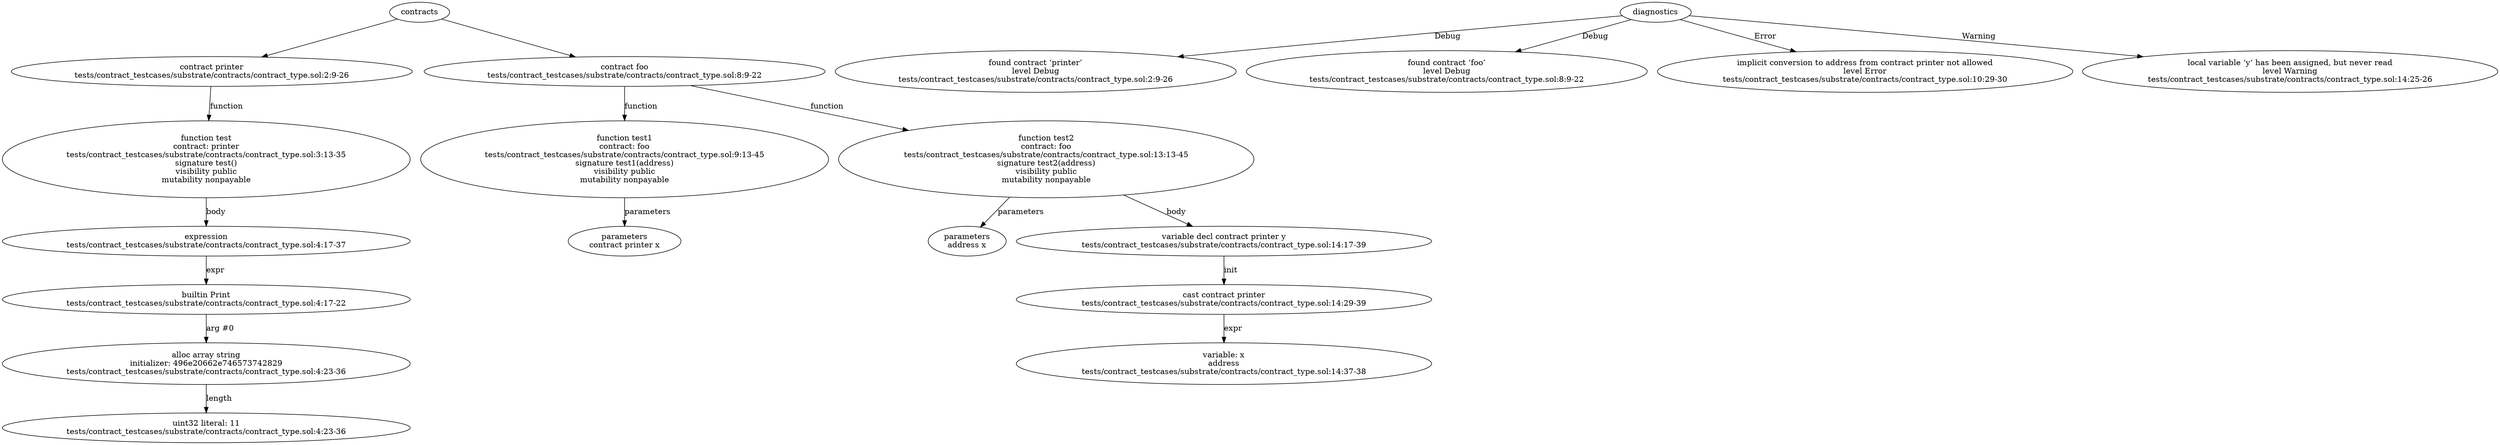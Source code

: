 strict digraph "tests/contract_testcases/substrate/contracts/contract_type.sol" {
	contract [label="contract printer\ntests/contract_testcases/substrate/contracts/contract_type.sol:2:9-26"]
	test [label="function test\ncontract: printer\ntests/contract_testcases/substrate/contracts/contract_type.sol:3:13-35\nsignature test()\nvisibility public\nmutability nonpayable"]
	expr [label="expression\ntests/contract_testcases/substrate/contracts/contract_type.sol:4:17-37"]
	builtins [label="builtin Print\ntests/contract_testcases/substrate/contracts/contract_type.sol:4:17-22"]
	alloc_array [label="alloc array string\ninitializer: 496e20662e746573742829\ntests/contract_testcases/substrate/contracts/contract_type.sol:4:23-36"]
	number_literal [label="uint32 literal: 11\ntests/contract_testcases/substrate/contracts/contract_type.sol:4:23-36"]
	contract_7 [label="contract foo\ntests/contract_testcases/substrate/contracts/contract_type.sol:8:9-22"]
	test1 [label="function test1\ncontract: foo\ntests/contract_testcases/substrate/contracts/contract_type.sol:9:13-45\nsignature test1(address)\nvisibility public\nmutability nonpayable"]
	parameters [label="parameters\ncontract printer x"]
	test2 [label="function test2\ncontract: foo\ntests/contract_testcases/substrate/contracts/contract_type.sol:13:13-45\nsignature test2(address)\nvisibility public\nmutability nonpayable"]
	parameters_11 [label="parameters\naddress x"]
	var_decl [label="variable decl contract printer y\ntests/contract_testcases/substrate/contracts/contract_type.sol:14:17-39"]
	cast [label="cast contract printer\ntests/contract_testcases/substrate/contracts/contract_type.sol:14:29-39"]
	variable [label="variable: x\naddress\ntests/contract_testcases/substrate/contracts/contract_type.sol:14:37-38"]
	diagnostic [label="found contract ‘printer’\nlevel Debug\ntests/contract_testcases/substrate/contracts/contract_type.sol:2:9-26"]
	diagnostic_17 [label="found contract ‘foo’\nlevel Debug\ntests/contract_testcases/substrate/contracts/contract_type.sol:8:9-22"]
	diagnostic_18 [label="implicit conversion to address from contract printer not allowed\nlevel Error\ntests/contract_testcases/substrate/contracts/contract_type.sol:10:29-30"]
	diagnostic_19 [label="local variable ‘y‘ has been assigned, but never read\nlevel Warning\ntests/contract_testcases/substrate/contracts/contract_type.sol:14:25-26"]
	contracts -> contract
	contract -> test [label="function"]
	test -> expr [label="body"]
	expr -> builtins [label="expr"]
	builtins -> alloc_array [label="arg #0"]
	alloc_array -> number_literal [label="length"]
	contracts -> contract_7
	contract_7 -> test1 [label="function"]
	test1 -> parameters [label="parameters"]
	contract_7 -> test2 [label="function"]
	test2 -> parameters_11 [label="parameters"]
	test2 -> var_decl [label="body"]
	var_decl -> cast [label="init"]
	cast -> variable [label="expr"]
	diagnostics -> diagnostic [label="Debug"]
	diagnostics -> diagnostic_17 [label="Debug"]
	diagnostics -> diagnostic_18 [label="Error"]
	diagnostics -> diagnostic_19 [label="Warning"]
}
